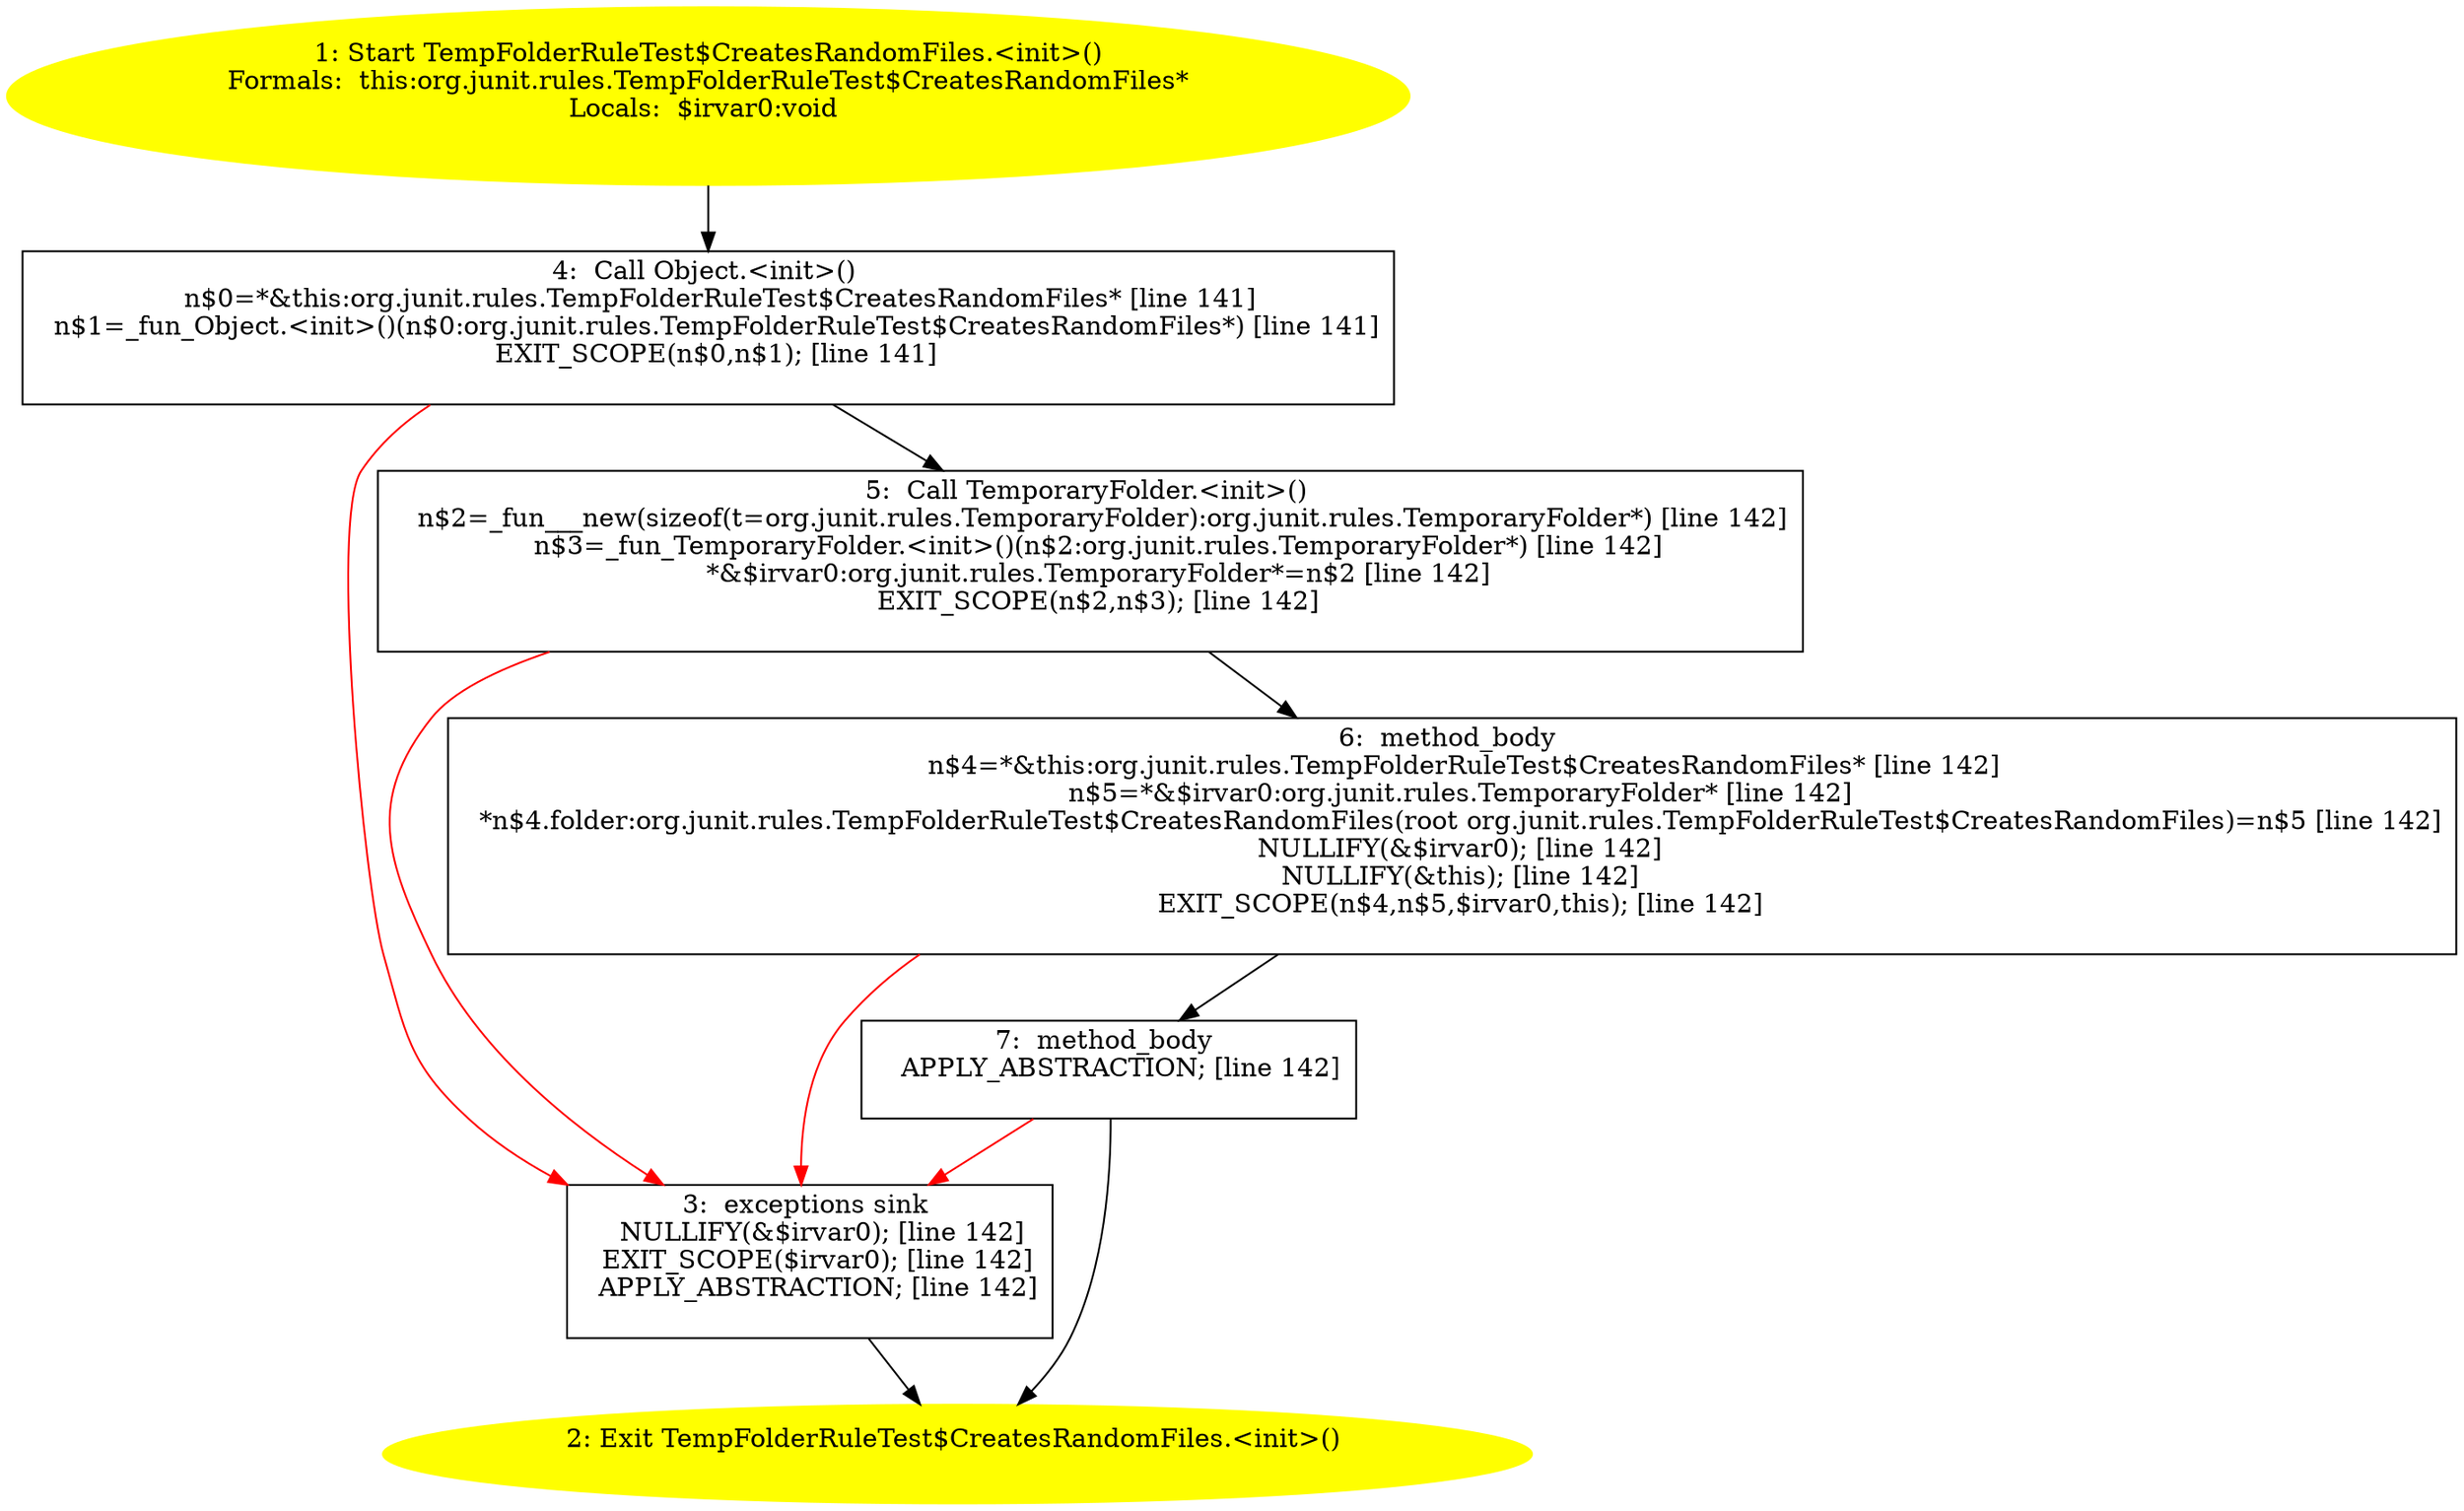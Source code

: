 /* @generated */
digraph cfg {
"org.junit.rules.TempFolderRuleTest$CreatesRandomFiles.<init>().b487f62ddad86fef7439307c77aad035_1" [label="1: Start TempFolderRuleTest$CreatesRandomFiles.<init>()\nFormals:  this:org.junit.rules.TempFolderRuleTest$CreatesRandomFiles*\nLocals:  $irvar0:void \n  " color=yellow style=filled]
	

	 "org.junit.rules.TempFolderRuleTest$CreatesRandomFiles.<init>().b487f62ddad86fef7439307c77aad035_1" -> "org.junit.rules.TempFolderRuleTest$CreatesRandomFiles.<init>().b487f62ddad86fef7439307c77aad035_4" ;
"org.junit.rules.TempFolderRuleTest$CreatesRandomFiles.<init>().b487f62ddad86fef7439307c77aad035_2" [label="2: Exit TempFolderRuleTest$CreatesRandomFiles.<init>() \n  " color=yellow style=filled]
	

"org.junit.rules.TempFolderRuleTest$CreatesRandomFiles.<init>().b487f62ddad86fef7439307c77aad035_3" [label="3:  exceptions sink \n   NULLIFY(&$irvar0); [line 142]\n  EXIT_SCOPE($irvar0); [line 142]\n  APPLY_ABSTRACTION; [line 142]\n " shape="box"]
	

	 "org.junit.rules.TempFolderRuleTest$CreatesRandomFiles.<init>().b487f62ddad86fef7439307c77aad035_3" -> "org.junit.rules.TempFolderRuleTest$CreatesRandomFiles.<init>().b487f62ddad86fef7439307c77aad035_2" ;
"org.junit.rules.TempFolderRuleTest$CreatesRandomFiles.<init>().b487f62ddad86fef7439307c77aad035_4" [label="4:  Call Object.<init>() \n   n$0=*&this:org.junit.rules.TempFolderRuleTest$CreatesRandomFiles* [line 141]\n  n$1=_fun_Object.<init>()(n$0:org.junit.rules.TempFolderRuleTest$CreatesRandomFiles*) [line 141]\n  EXIT_SCOPE(n$0,n$1); [line 141]\n " shape="box"]
	

	 "org.junit.rules.TempFolderRuleTest$CreatesRandomFiles.<init>().b487f62ddad86fef7439307c77aad035_4" -> "org.junit.rules.TempFolderRuleTest$CreatesRandomFiles.<init>().b487f62ddad86fef7439307c77aad035_5" ;
	 "org.junit.rules.TempFolderRuleTest$CreatesRandomFiles.<init>().b487f62ddad86fef7439307c77aad035_4" -> "org.junit.rules.TempFolderRuleTest$CreatesRandomFiles.<init>().b487f62ddad86fef7439307c77aad035_3" [color="red" ];
"org.junit.rules.TempFolderRuleTest$CreatesRandomFiles.<init>().b487f62ddad86fef7439307c77aad035_5" [label="5:  Call TemporaryFolder.<init>() \n   n$2=_fun___new(sizeof(t=org.junit.rules.TemporaryFolder):org.junit.rules.TemporaryFolder*) [line 142]\n  n$3=_fun_TemporaryFolder.<init>()(n$2:org.junit.rules.TemporaryFolder*) [line 142]\n  *&$irvar0:org.junit.rules.TemporaryFolder*=n$2 [line 142]\n  EXIT_SCOPE(n$2,n$3); [line 142]\n " shape="box"]
	

	 "org.junit.rules.TempFolderRuleTest$CreatesRandomFiles.<init>().b487f62ddad86fef7439307c77aad035_5" -> "org.junit.rules.TempFolderRuleTest$CreatesRandomFiles.<init>().b487f62ddad86fef7439307c77aad035_6" ;
	 "org.junit.rules.TempFolderRuleTest$CreatesRandomFiles.<init>().b487f62ddad86fef7439307c77aad035_5" -> "org.junit.rules.TempFolderRuleTest$CreatesRandomFiles.<init>().b487f62ddad86fef7439307c77aad035_3" [color="red" ];
"org.junit.rules.TempFolderRuleTest$CreatesRandomFiles.<init>().b487f62ddad86fef7439307c77aad035_6" [label="6:  method_body \n   n$4=*&this:org.junit.rules.TempFolderRuleTest$CreatesRandomFiles* [line 142]\n  n$5=*&$irvar0:org.junit.rules.TemporaryFolder* [line 142]\n  *n$4.folder:org.junit.rules.TempFolderRuleTest$CreatesRandomFiles(root org.junit.rules.TempFolderRuleTest$CreatesRandomFiles)=n$5 [line 142]\n  NULLIFY(&$irvar0); [line 142]\n  NULLIFY(&this); [line 142]\n  EXIT_SCOPE(n$4,n$5,$irvar0,this); [line 142]\n " shape="box"]
	

	 "org.junit.rules.TempFolderRuleTest$CreatesRandomFiles.<init>().b487f62ddad86fef7439307c77aad035_6" -> "org.junit.rules.TempFolderRuleTest$CreatesRandomFiles.<init>().b487f62ddad86fef7439307c77aad035_7" ;
	 "org.junit.rules.TempFolderRuleTest$CreatesRandomFiles.<init>().b487f62ddad86fef7439307c77aad035_6" -> "org.junit.rules.TempFolderRuleTest$CreatesRandomFiles.<init>().b487f62ddad86fef7439307c77aad035_3" [color="red" ];
"org.junit.rules.TempFolderRuleTest$CreatesRandomFiles.<init>().b487f62ddad86fef7439307c77aad035_7" [label="7:  method_body \n   APPLY_ABSTRACTION; [line 142]\n " shape="box"]
	

	 "org.junit.rules.TempFolderRuleTest$CreatesRandomFiles.<init>().b487f62ddad86fef7439307c77aad035_7" -> "org.junit.rules.TempFolderRuleTest$CreatesRandomFiles.<init>().b487f62ddad86fef7439307c77aad035_2" ;
	 "org.junit.rules.TempFolderRuleTest$CreatesRandomFiles.<init>().b487f62ddad86fef7439307c77aad035_7" -> "org.junit.rules.TempFolderRuleTest$CreatesRandomFiles.<init>().b487f62ddad86fef7439307c77aad035_3" [color="red" ];
}
